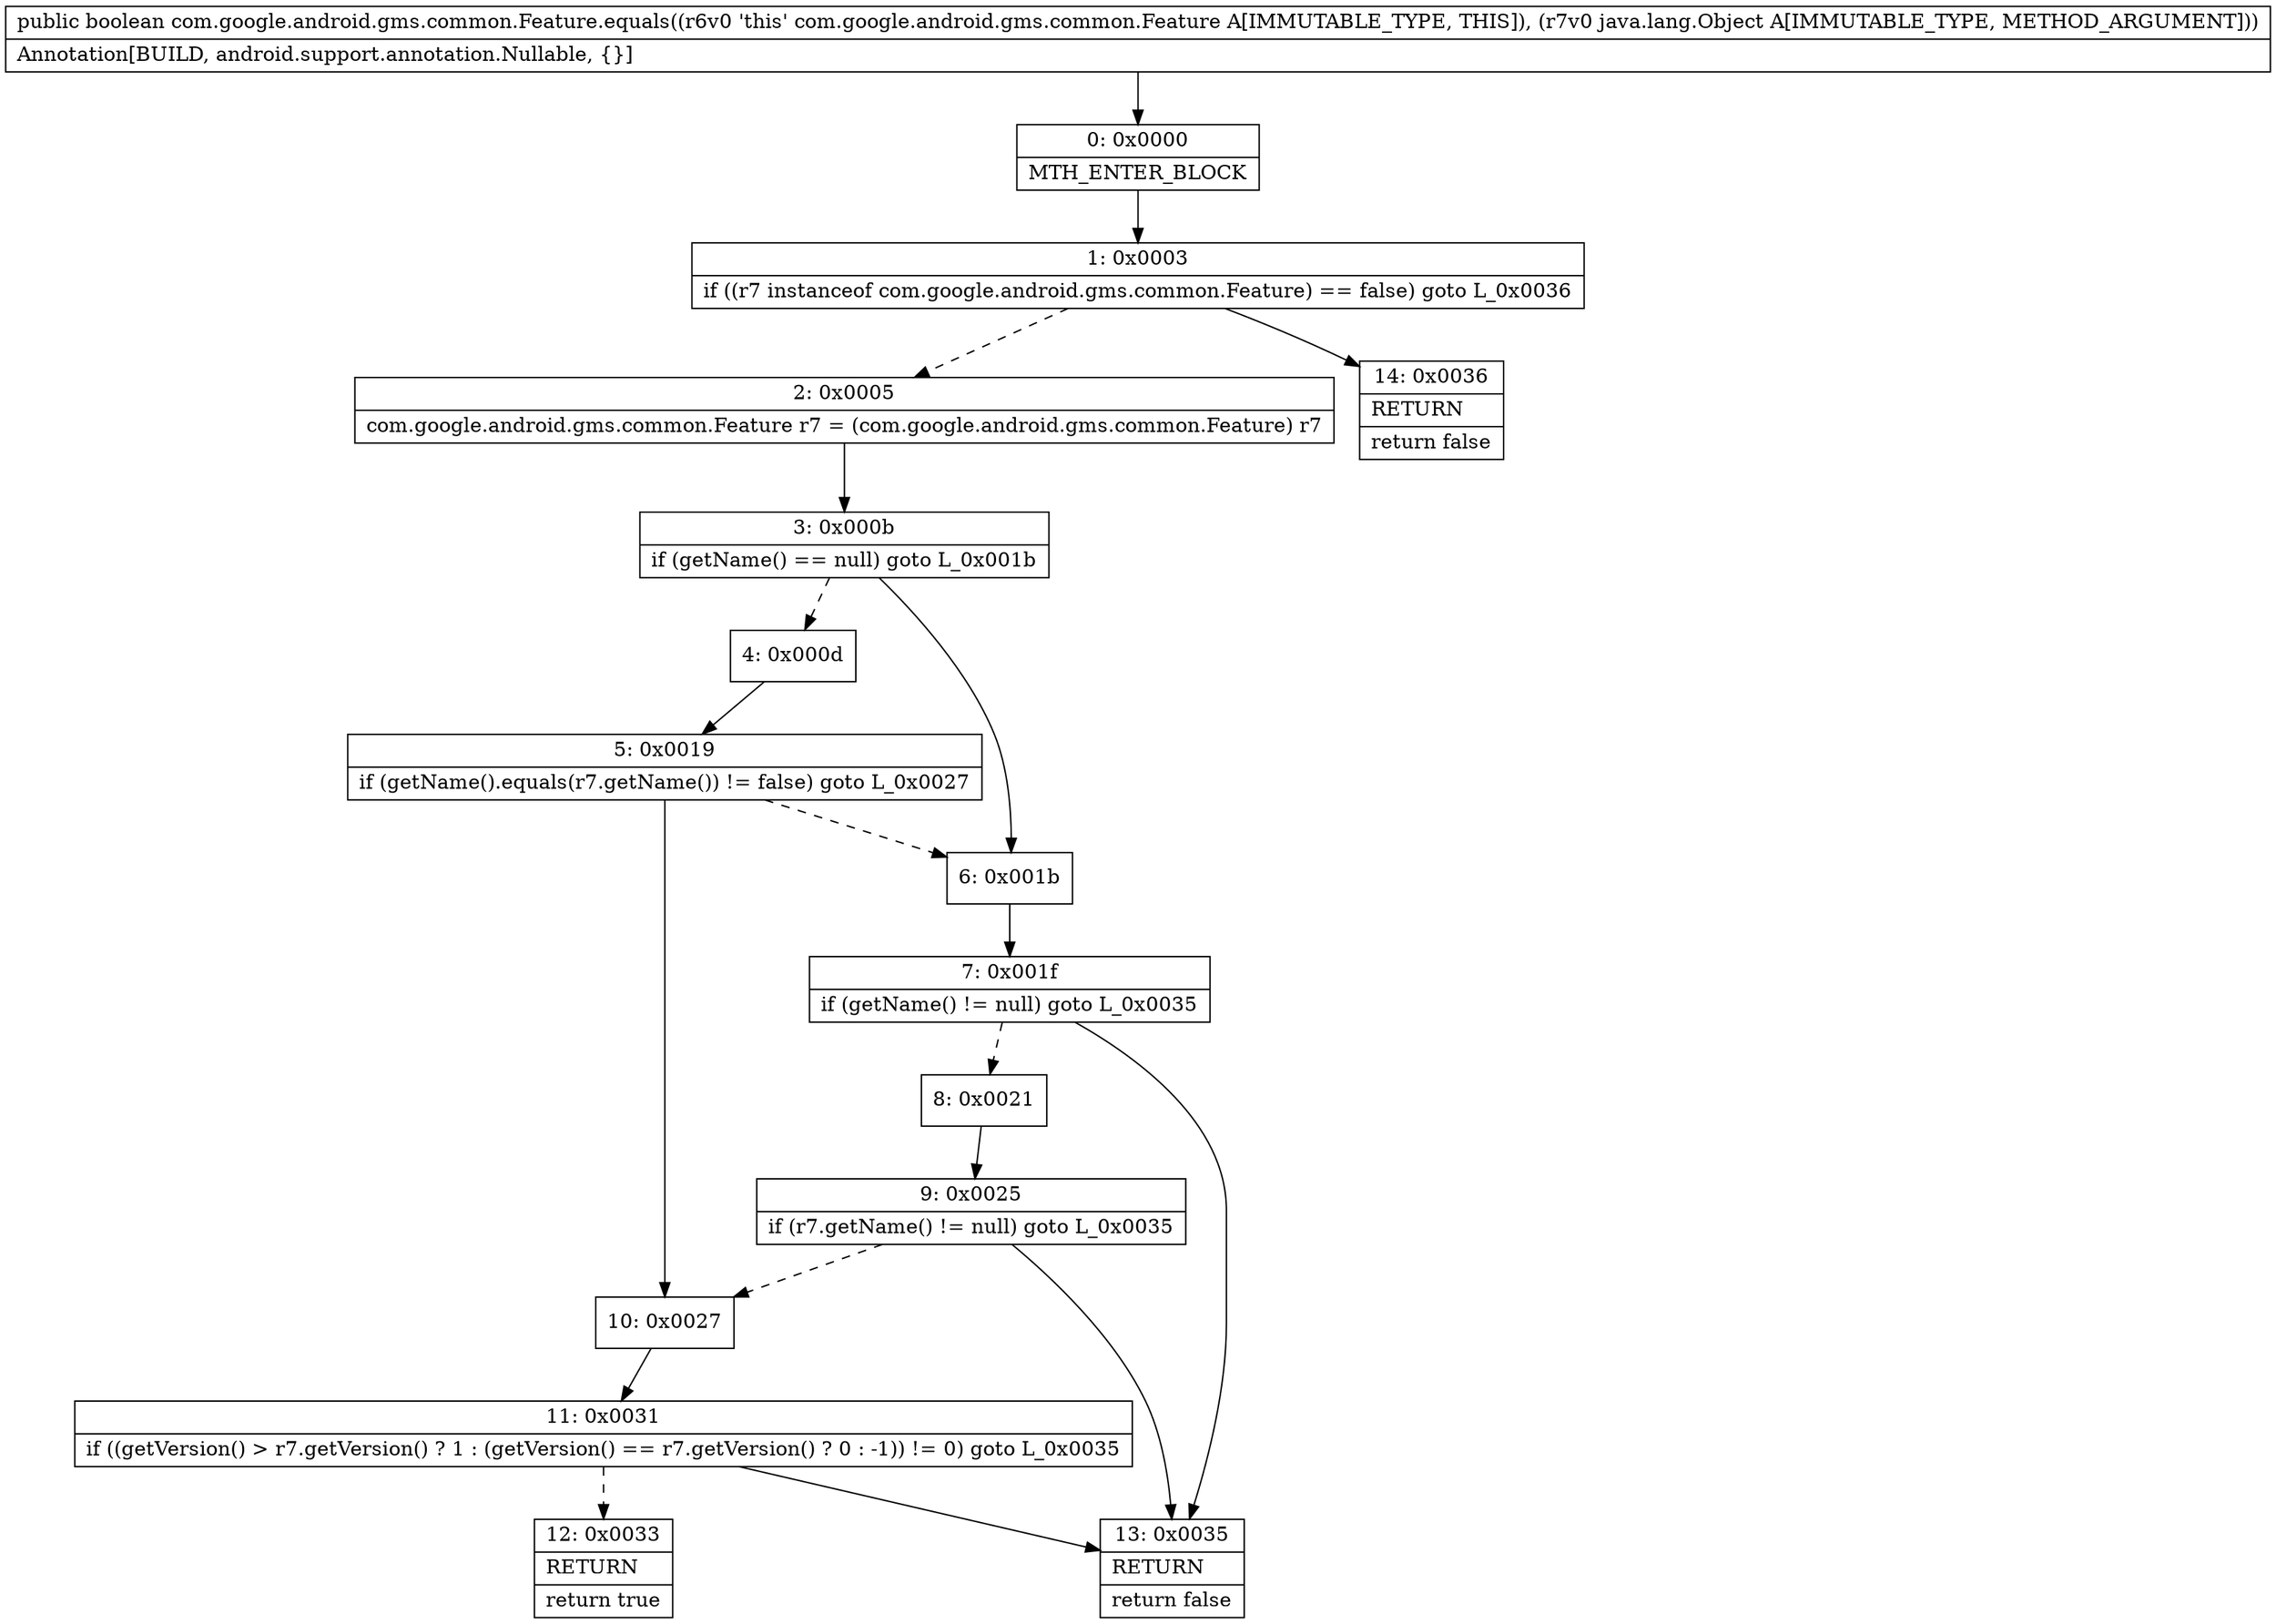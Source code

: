 digraph "CFG forcom.google.android.gms.common.Feature.equals(Ljava\/lang\/Object;)Z" {
Node_0 [shape=record,label="{0\:\ 0x0000|MTH_ENTER_BLOCK\l}"];
Node_1 [shape=record,label="{1\:\ 0x0003|if ((r7 instanceof com.google.android.gms.common.Feature) == false) goto L_0x0036\l}"];
Node_2 [shape=record,label="{2\:\ 0x0005|com.google.android.gms.common.Feature r7 = (com.google.android.gms.common.Feature) r7\l}"];
Node_3 [shape=record,label="{3\:\ 0x000b|if (getName() == null) goto L_0x001b\l}"];
Node_4 [shape=record,label="{4\:\ 0x000d}"];
Node_5 [shape=record,label="{5\:\ 0x0019|if (getName().equals(r7.getName()) != false) goto L_0x0027\l}"];
Node_6 [shape=record,label="{6\:\ 0x001b}"];
Node_7 [shape=record,label="{7\:\ 0x001f|if (getName() != null) goto L_0x0035\l}"];
Node_8 [shape=record,label="{8\:\ 0x0021}"];
Node_9 [shape=record,label="{9\:\ 0x0025|if (r7.getName() != null) goto L_0x0035\l}"];
Node_10 [shape=record,label="{10\:\ 0x0027}"];
Node_11 [shape=record,label="{11\:\ 0x0031|if ((getVersion() \> r7.getVersion() ? 1 : (getVersion() == r7.getVersion() ? 0 : \-1)) != 0) goto L_0x0035\l}"];
Node_12 [shape=record,label="{12\:\ 0x0033|RETURN\l|return true\l}"];
Node_13 [shape=record,label="{13\:\ 0x0035|RETURN\l|return false\l}"];
Node_14 [shape=record,label="{14\:\ 0x0036|RETURN\l|return false\l}"];
MethodNode[shape=record,label="{public boolean com.google.android.gms.common.Feature.equals((r6v0 'this' com.google.android.gms.common.Feature A[IMMUTABLE_TYPE, THIS]), (r7v0 java.lang.Object A[IMMUTABLE_TYPE, METHOD_ARGUMENT]))  | Annotation[BUILD, android.support.annotation.Nullable, \{\}]\l}"];
MethodNode -> Node_0;
Node_0 -> Node_1;
Node_1 -> Node_2[style=dashed];
Node_1 -> Node_14;
Node_2 -> Node_3;
Node_3 -> Node_4[style=dashed];
Node_3 -> Node_6;
Node_4 -> Node_5;
Node_5 -> Node_6[style=dashed];
Node_5 -> Node_10;
Node_6 -> Node_7;
Node_7 -> Node_8[style=dashed];
Node_7 -> Node_13;
Node_8 -> Node_9;
Node_9 -> Node_10[style=dashed];
Node_9 -> Node_13;
Node_10 -> Node_11;
Node_11 -> Node_12[style=dashed];
Node_11 -> Node_13;
}


